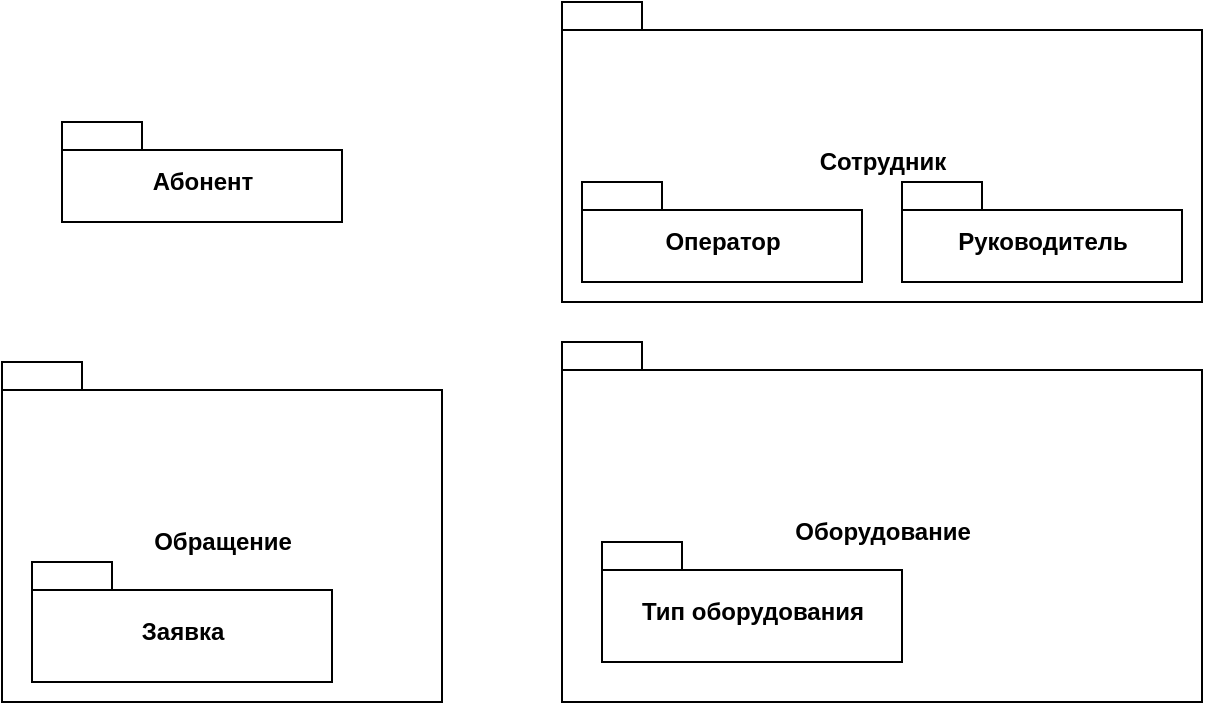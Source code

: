 <mxfile version="14.1.2" type="github">
  <diagram id="0Fq4zsbDEmFZSVg_08IL" name="Страница 1">
    <mxGraphModel dx="1186" dy="645" grid="1" gridSize="10" guides="1" tooltips="1" connect="1" arrows="1" fold="1" page="1" pageScale="1" pageWidth="827" pageHeight="1169" math="0" shadow="0">
      <root>
        <mxCell id="0" />
        <mxCell id="1" parent="0" />
        <mxCell id="ZD3doINDtlzSTDE2Sfd_-1" value="Абонент" style="shape=folder;fontStyle=1;spacingTop=10;tabWidth=40;tabHeight=14;tabPosition=left;html=1;" vertex="1" parent="1">
          <mxGeometry x="70" y="190" width="140" height="50" as="geometry" />
        </mxCell>
        <mxCell id="ZD3doINDtlzSTDE2Sfd_-7" value="" style="group" vertex="1" connectable="0" parent="1">
          <mxGeometry x="320" y="300" width="320" height="180" as="geometry" />
        </mxCell>
        <mxCell id="ZD3doINDtlzSTDE2Sfd_-2" value="Оборудование" style="shape=folder;fontStyle=1;spacingTop=10;tabWidth=40;tabHeight=14;tabPosition=left;html=1;" vertex="1" parent="ZD3doINDtlzSTDE2Sfd_-7">
          <mxGeometry width="320" height="180" as="geometry" />
        </mxCell>
        <mxCell id="ZD3doINDtlzSTDE2Sfd_-3" value="Тип оборудования" style="shape=folder;fontStyle=1;spacingTop=10;tabWidth=40;tabHeight=14;tabPosition=left;html=1;" vertex="1" parent="ZD3doINDtlzSTDE2Sfd_-7">
          <mxGeometry x="20" y="100" width="150" height="60" as="geometry" />
        </mxCell>
        <mxCell id="ZD3doINDtlzSTDE2Sfd_-10" value="" style="group" vertex="1" connectable="0" parent="1">
          <mxGeometry x="320" y="130" width="320" height="150" as="geometry" />
        </mxCell>
        <mxCell id="ZD3doINDtlzSTDE2Sfd_-4" value="Сотрудник" style="shape=folder;fontStyle=1;spacingTop=10;tabWidth=40;tabHeight=14;tabPosition=left;html=1;" vertex="1" parent="ZD3doINDtlzSTDE2Sfd_-10">
          <mxGeometry width="320" height="150" as="geometry" />
        </mxCell>
        <mxCell id="ZD3doINDtlzSTDE2Sfd_-8" value="Руководитель" style="shape=folder;fontStyle=1;spacingTop=10;tabWidth=40;tabHeight=14;tabPosition=left;html=1;" vertex="1" parent="ZD3doINDtlzSTDE2Sfd_-10">
          <mxGeometry x="170" y="90" width="140" height="50" as="geometry" />
        </mxCell>
        <mxCell id="ZD3doINDtlzSTDE2Sfd_-9" value="Оператор" style="shape=folder;fontStyle=1;spacingTop=10;tabWidth=40;tabHeight=14;tabPosition=left;html=1;" vertex="1" parent="ZD3doINDtlzSTDE2Sfd_-10">
          <mxGeometry x="10" y="90" width="140" height="50" as="geometry" />
        </mxCell>
        <mxCell id="ZD3doINDtlzSTDE2Sfd_-11" value="" style="group" vertex="1" connectable="0" parent="1">
          <mxGeometry x="40" y="310" width="220" height="170" as="geometry" />
        </mxCell>
        <mxCell id="ZD3doINDtlzSTDE2Sfd_-5" value="Обращение" style="shape=folder;fontStyle=1;spacingTop=10;tabWidth=40;tabHeight=14;tabPosition=left;html=1;" vertex="1" parent="ZD3doINDtlzSTDE2Sfd_-11">
          <mxGeometry width="220" height="170" as="geometry" />
        </mxCell>
        <mxCell id="ZD3doINDtlzSTDE2Sfd_-6" value="Заявка" style="shape=folder;fontStyle=1;spacingTop=10;tabWidth=40;tabHeight=14;tabPosition=left;html=1;" vertex="1" parent="ZD3doINDtlzSTDE2Sfd_-11">
          <mxGeometry x="15" y="100" width="150" height="60" as="geometry" />
        </mxCell>
      </root>
    </mxGraphModel>
  </diagram>
</mxfile>
